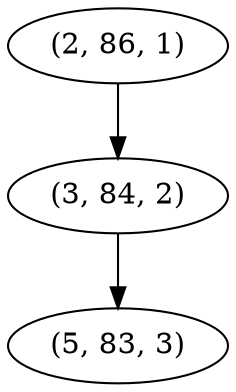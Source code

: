 digraph tree {
    "(2, 86, 1)";
    "(3, 84, 2)";
    "(5, 83, 3)";
    "(2, 86, 1)" -> "(3, 84, 2)";
    "(3, 84, 2)" -> "(5, 83, 3)";
}
